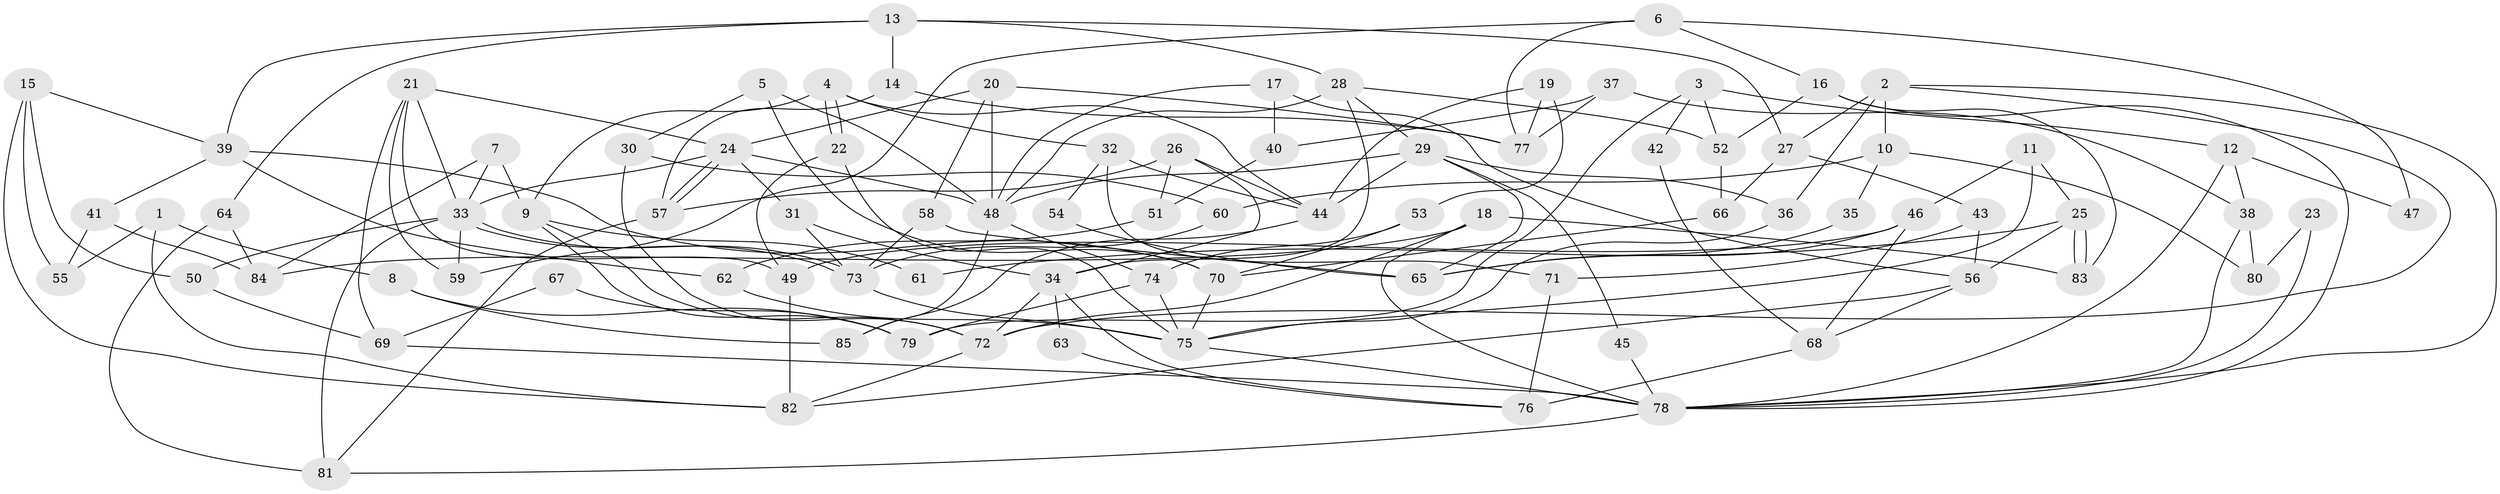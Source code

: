// Generated by graph-tools (version 1.1) at 2025/36/03/09/25 02:36:17]
// undirected, 85 vertices, 170 edges
graph export_dot {
graph [start="1"]
  node [color=gray90,style=filled];
  1;
  2;
  3;
  4;
  5;
  6;
  7;
  8;
  9;
  10;
  11;
  12;
  13;
  14;
  15;
  16;
  17;
  18;
  19;
  20;
  21;
  22;
  23;
  24;
  25;
  26;
  27;
  28;
  29;
  30;
  31;
  32;
  33;
  34;
  35;
  36;
  37;
  38;
  39;
  40;
  41;
  42;
  43;
  44;
  45;
  46;
  47;
  48;
  49;
  50;
  51;
  52;
  53;
  54;
  55;
  56;
  57;
  58;
  59;
  60;
  61;
  62;
  63;
  64;
  65;
  66;
  67;
  68;
  69;
  70;
  71;
  72;
  73;
  74;
  75;
  76;
  77;
  78;
  79;
  80;
  81;
  82;
  83;
  84;
  85;
  1 -- 82;
  1 -- 8;
  1 -- 55;
  2 -- 27;
  2 -- 72;
  2 -- 10;
  2 -- 36;
  2 -- 78;
  3 -- 12;
  3 -- 52;
  3 -- 42;
  3 -- 79;
  4 -- 9;
  4 -- 22;
  4 -- 22;
  4 -- 32;
  4 -- 44;
  5 -- 70;
  5 -- 48;
  5 -- 30;
  6 -- 59;
  6 -- 77;
  6 -- 16;
  6 -- 47;
  7 -- 84;
  7 -- 33;
  7 -- 9;
  8 -- 85;
  8 -- 79;
  9 -- 79;
  9 -- 61;
  9 -- 72;
  10 -- 60;
  10 -- 35;
  10 -- 80;
  11 -- 75;
  11 -- 46;
  11 -- 25;
  12 -- 78;
  12 -- 38;
  12 -- 47;
  13 -- 14;
  13 -- 28;
  13 -- 27;
  13 -- 39;
  13 -- 64;
  14 -- 77;
  14 -- 57;
  15 -- 50;
  15 -- 82;
  15 -- 39;
  15 -- 55;
  16 -- 83;
  16 -- 52;
  16 -- 78;
  17 -- 48;
  17 -- 56;
  17 -- 40;
  18 -- 72;
  18 -- 78;
  18 -- 83;
  18 -- 84;
  19 -- 53;
  19 -- 44;
  19 -- 77;
  20 -- 24;
  20 -- 48;
  20 -- 58;
  20 -- 77;
  21 -- 33;
  21 -- 24;
  21 -- 49;
  21 -- 59;
  21 -- 69;
  22 -- 75;
  22 -- 49;
  23 -- 80;
  23 -- 78;
  24 -- 33;
  24 -- 57;
  24 -- 57;
  24 -- 31;
  24 -- 48;
  25 -- 83;
  25 -- 83;
  25 -- 56;
  25 -- 61;
  26 -- 44;
  26 -- 57;
  26 -- 34;
  26 -- 51;
  27 -- 66;
  27 -- 43;
  28 -- 34;
  28 -- 48;
  28 -- 29;
  28 -- 52;
  29 -- 36;
  29 -- 44;
  29 -- 45;
  29 -- 48;
  29 -- 65;
  30 -- 72;
  30 -- 60;
  31 -- 34;
  31 -- 73;
  32 -- 44;
  32 -- 54;
  32 -- 71;
  33 -- 73;
  33 -- 73;
  33 -- 81;
  33 -- 50;
  33 -- 59;
  34 -- 72;
  34 -- 63;
  34 -- 76;
  35 -- 65;
  36 -- 75;
  37 -- 77;
  37 -- 40;
  37 -- 38;
  38 -- 78;
  38 -- 80;
  39 -- 41;
  39 -- 62;
  39 -- 70;
  40 -- 51;
  41 -- 55;
  41 -- 84;
  42 -- 68;
  43 -- 56;
  43 -- 71;
  44 -- 85;
  45 -- 78;
  46 -- 49;
  46 -- 65;
  46 -- 68;
  48 -- 74;
  48 -- 85;
  49 -- 82;
  50 -- 69;
  51 -- 62;
  52 -- 66;
  53 -- 74;
  53 -- 70;
  54 -- 65;
  56 -- 68;
  56 -- 82;
  57 -- 81;
  58 -- 73;
  58 -- 65;
  60 -- 73;
  62 -- 75;
  63 -- 76;
  64 -- 84;
  64 -- 81;
  66 -- 70;
  67 -- 79;
  67 -- 69;
  68 -- 76;
  69 -- 78;
  70 -- 75;
  71 -- 76;
  72 -- 82;
  73 -- 75;
  74 -- 75;
  74 -- 79;
  75 -- 78;
  78 -- 81;
}
